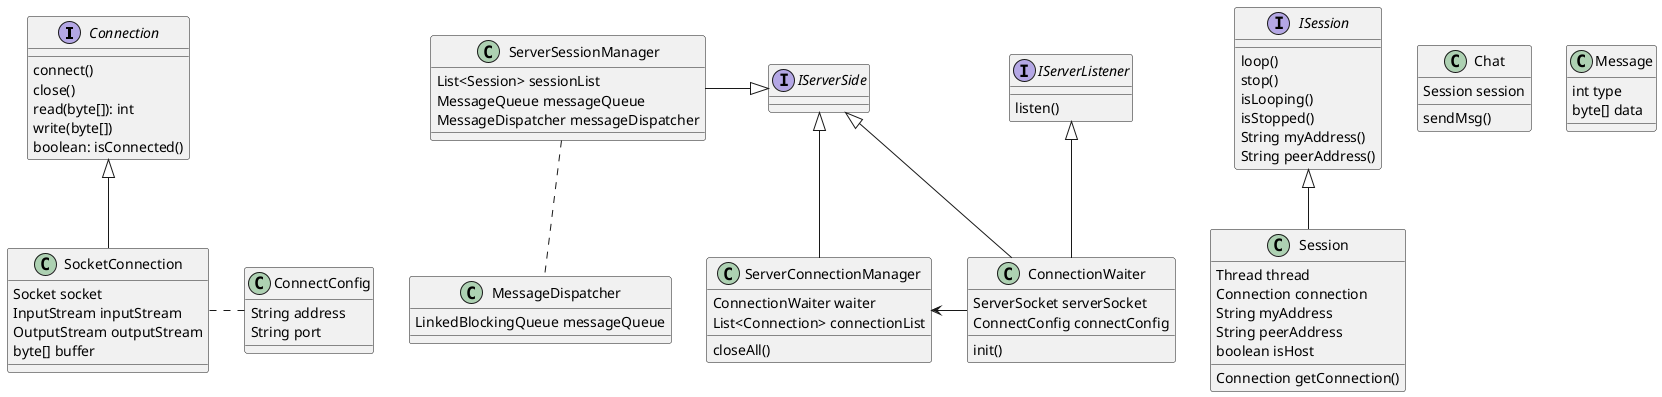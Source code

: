 @startuml

interface Connection {
    connect()
    close()
    read(byte[]): int
    write(byte[])
    boolean: isConnected()
}

interface IServerSide

interface IServerListener {
    listen()
}

class SocketConnection {
    Socket socket
    InputStream inputStream
    OutputStream outputStream
    byte[] buffer
}

class ConnectionWaiter {
    ServerSocket serverSocket
    ConnectConfig connectConfig
    init()
}

class ConnectConfig {
    String address
    String port
}

class ServerConnectionManager {
    ConnectionWaiter waiter
    List<Connection> connectionList
    closeAll()
}

interface ISession {
    loop()
    stop()
    isLooping()
    isStopped()
    String myAddress()
    String peerAddress()
}

class Session {
    Thread thread
    Connection connection
    String myAddress
    String peerAddress
    boolean isHost
    Connection getConnection()
}

class ServerSessionManager {
    List<Session> sessionList
    MessageQueue messageQueue
    MessageDispatcher messageDispatcher
}

class MessageDispatcher {
    LinkedBlockingQueue messageQueue
}

class Chat {
    Session session
    sendMsg()
}

class Message {
    int type
    byte[] data
}
'''''''''''''''''''''''

IServerSide <|-- ServerConnectionManager
Connection <|-- SocketConnection
IServerListener <|-- ConnectionWaiter
IServerSide <|-- ConnectionWaiter
SocketConnection . ConnectConfig
ServerConnectionManager <- ConnectionWaiter
ServerSessionManager -|> IServerSide
ISession <|-- Session
ServerSessionManager .. MessageDispatcher
@enduml